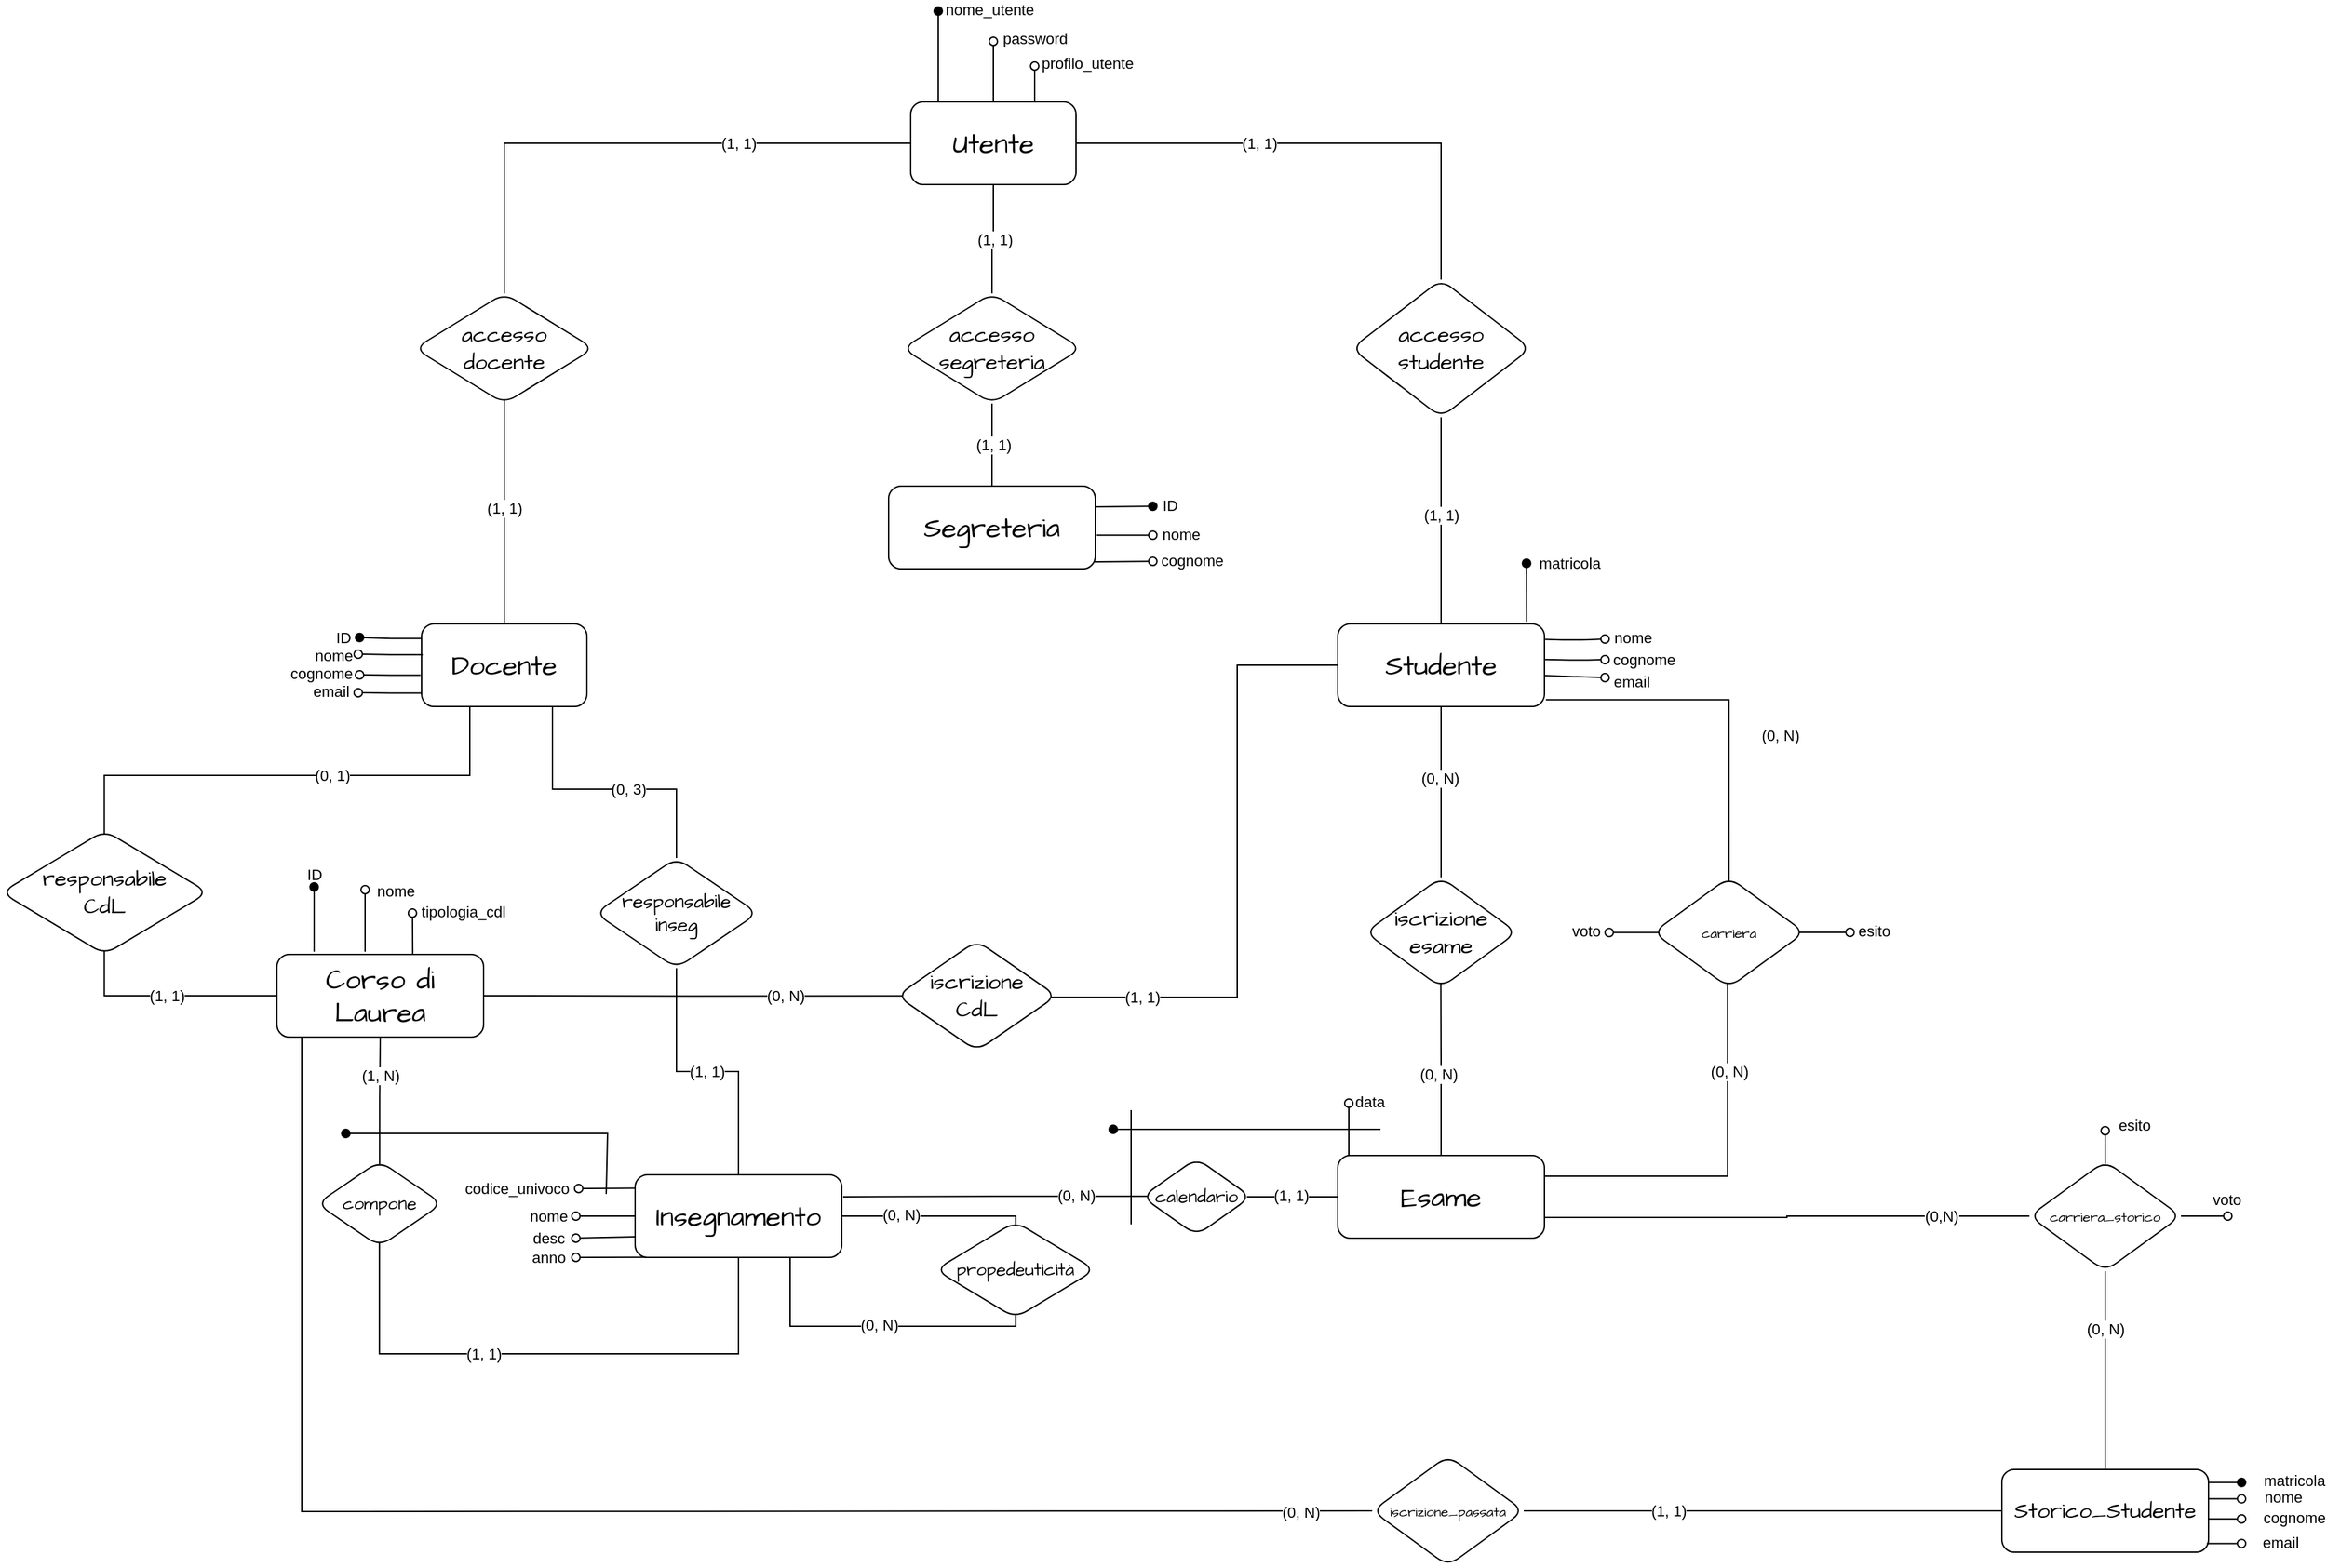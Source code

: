 <mxfile version="23.1.5" type="device">
  <diagram id="R2lEEEUBdFMjLlhIrx00" name="Page-1">
    <mxGraphModel dx="2452" dy="2286" grid="0" gridSize="10" guides="1" tooltips="1" connect="1" arrows="1" fold="1" page="0" pageScale="1" pageWidth="1600" pageHeight="900" math="0" shadow="0" extFonts="Permanent Marker^https://fonts.googleapis.com/css?family=Permanent+Marker">
      <root>
        <mxCell id="0" />
        <mxCell id="1" parent="0" />
        <mxCell id="Vy30_EnvwmwGDLiwIp30-73" style="rounded=0;orthogonalLoop=1;jettySize=auto;html=1;entryX=0.499;entryY=0.938;entryDx=0;entryDy=0;edgeStyle=orthogonalEdgeStyle;exitX=0.5;exitY=1;exitDx=0;exitDy=0;endArrow=none;endFill=0;entryPerimeter=0;" parent="1" source="Vy30_EnvwmwGDLiwIp30-14" target="Vy30_EnvwmwGDLiwIp30-72" edge="1">
          <mxGeometry relative="1" as="geometry">
            <mxPoint x="590" y="201" as="sourcePoint" />
            <Array as="points">
              <mxPoint x="455" y="240" />
              <mxPoint x="195" y="240" />
            </Array>
          </mxGeometry>
        </mxCell>
        <mxCell id="Vy30_EnvwmwGDLiwIp30-77" value="(1, 1)" style="edgeLabel;html=1;align=center;verticalAlign=middle;resizable=0;points=[];fontSize=11;fontFamily=Helvetica;" parent="Vy30_EnvwmwGDLiwIp30-73" vertex="1" connectable="0">
          <mxGeometry relative="1" as="geometry">
            <mxPoint x="-49" as="offset" />
          </mxGeometry>
        </mxCell>
        <mxCell id="X9jWhabZ-hM0u1myjytv-17" style="rounded=0;orthogonalLoop=1;jettySize=auto;html=1;endArrow=oval;endFill=0;" parent="1" source="Vy30_EnvwmwGDLiwIp30-14" edge="1">
          <mxGeometry relative="1" as="geometry">
            <mxPoint x="337" y="140" as="targetPoint" />
          </mxGeometry>
        </mxCell>
        <mxCell id="X9jWhabZ-hM0u1myjytv-18" value="nome" style="edgeLabel;html=1;align=center;verticalAlign=middle;resizable=0;points=[];" parent="X9jWhabZ-hM0u1myjytv-17" vertex="1" connectable="0">
          <mxGeometry x="1" y="-5" relative="1" as="geometry">
            <mxPoint x="-20" y="5" as="offset" />
          </mxGeometry>
        </mxCell>
        <mxCell id="Vy30_EnvwmwGDLiwIp30-14" value="Insegnamento" style="rounded=1;whiteSpace=wrap;html=1;hachureGap=4;fontFamily=Architects Daughter;fontSource=https%3A%2F%2Ffonts.googleapis.com%2Fcss%3Ffamily%3DArchitects%2BDaughter;fontSize=20;labelBackgroundColor=none;" parent="1" vertex="1">
          <mxGeometry x="380" y="110" width="150" height="60" as="geometry" />
        </mxCell>
        <mxCell id="Vy30_EnvwmwGDLiwIp30-18" style="rounded=0;hachureGap=4;orthogonalLoop=1;jettySize=auto;html=1;fontFamily=Architects Daughter;fontSource=https%3A%2F%2Ffonts.googleapis.com%2Fcss%3Ffamily%3DArchitects%2BDaughter;fontSize=16;entryX=1;entryY=0.5;entryDx=0;entryDy=0;labelBackgroundColor=none;fontColor=default;edgeStyle=orthogonalEdgeStyle;endArrow=none;endFill=0;exitX=0.502;exitY=0.032;exitDx=0;exitDy=0;exitPerimeter=0;curved=0;" parent="1" source="Vy30_EnvwmwGDLiwIp30-17" target="Vy30_EnvwmwGDLiwIp30-14" edge="1">
          <mxGeometry relative="1" as="geometry">
            <mxPoint x="340" y="270" as="targetPoint" />
            <mxPoint x="742" y="140" as="sourcePoint" />
            <Array as="points">
              <mxPoint x="656" y="140" />
            </Array>
          </mxGeometry>
        </mxCell>
        <mxCell id="X9jWhabZ-hM0u1myjytv-12" value="(0, N)" style="edgeLabel;html=1;align=center;verticalAlign=middle;resizable=0;points=[];" parent="Vy30_EnvwmwGDLiwIp30-18" vertex="1" connectable="0">
          <mxGeometry relative="1" as="geometry">
            <mxPoint x="-24" y="-1" as="offset" />
          </mxGeometry>
        </mxCell>
        <mxCell id="Vy30_EnvwmwGDLiwIp30-17" value="propedeuticità" style="rhombus;whiteSpace=wrap;html=1;hachureGap=4;fontFamily=Architects Daughter;fontSource=https%3A%2F%2Ffonts.googleapis.com%2Fcss%3Ffamily%3DArchitects%2BDaughter;fontSize=13;rounded=1;labelBackgroundColor=none;" parent="1" vertex="1">
          <mxGeometry x="598" y="144" width="116" height="70" as="geometry" />
        </mxCell>
        <mxCell id="Vy30_EnvwmwGDLiwIp30-20" style="rounded=0;orthogonalLoop=1;jettySize=auto;html=1;labelBackgroundColor=none;fontColor=default;edgeStyle=orthogonalEdgeStyle;endArrow=none;endFill=0;curved=0;entryX=0.502;entryY=0.968;entryDx=0;entryDy=0;entryPerimeter=0;exitX=0.75;exitY=1;exitDx=0;exitDy=0;" parent="1" source="Vy30_EnvwmwGDLiwIp30-14" target="Vy30_EnvwmwGDLiwIp30-17" edge="1">
          <mxGeometry relative="1" as="geometry">
            <mxPoint x="685" y="215" as="targetPoint" />
            <Array as="points">
              <mxPoint x="492" y="220" />
              <mxPoint x="656" y="220" />
            </Array>
            <mxPoint x="517" y="170" as="sourcePoint" />
          </mxGeometry>
        </mxCell>
        <mxCell id="X9jWhabZ-hM0u1myjytv-13" value="(0, N)" style="edgeLabel;html=1;align=center;verticalAlign=middle;resizable=0;points=[];" parent="Vy30_EnvwmwGDLiwIp30-20" vertex="1" connectable="0">
          <mxGeometry relative="1" as="geometry">
            <mxPoint x="3" y="-1" as="offset" />
          </mxGeometry>
        </mxCell>
        <mxCell id="Vy30_EnvwmwGDLiwIp30-58" style="rounded=0;orthogonalLoop=1;jettySize=auto;html=1;entryX=1;entryY=0.5;entryDx=0;entryDy=0;strokeColor=none;" parent="1" source="Vy30_EnvwmwGDLiwIp30-19" target="Vy30_EnvwmwGDLiwIp30-57" edge="1">
          <mxGeometry relative="1" as="geometry">
            <mxPoint x="691" y="98" as="targetPoint" />
          </mxGeometry>
        </mxCell>
        <mxCell id="Vy30_EnvwmwGDLiwIp30-59" style="rounded=0;orthogonalLoop=1;jettySize=auto;html=1;entryX=0.95;entryY=0.514;entryDx=0;entryDy=0;edgeStyle=orthogonalEdgeStyle;endArrow=none;endFill=0;entryPerimeter=0;" parent="1" source="Vy30_EnvwmwGDLiwIp30-19" target="Vy30_EnvwmwGDLiwIp30-57" edge="1">
          <mxGeometry relative="1" as="geometry">
            <mxPoint x="516.889" y="100.111" as="targetPoint" />
            <Array as="points">
              <mxPoint x="817" y="-260" />
              <mxPoint x="817" y="-19" />
            </Array>
          </mxGeometry>
        </mxCell>
        <mxCell id="Vy30_EnvwmwGDLiwIp30-62" value="(1, 1)" style="edgeLabel;html=1;align=center;verticalAlign=middle;resizable=0;points=[];rotation=0;" parent="Vy30_EnvwmwGDLiwIp30-59" vertex="1" connectable="0">
          <mxGeometry relative="1" as="geometry">
            <mxPoint x="-69" y="88" as="offset" />
          </mxGeometry>
        </mxCell>
        <mxCell id="X9jWhabZ-hM0u1myjytv-53" style="edgeStyle=orthogonalEdgeStyle;rounded=0;orthogonalLoop=1;jettySize=auto;html=1;exitX=1.007;exitY=0.919;exitDx=0;exitDy=0;entryX=0.5;entryY=0.075;entryDx=0;entryDy=0;endArrow=none;endFill=0;entryPerimeter=0;exitPerimeter=0;" parent="1" source="Vy30_EnvwmwGDLiwIp30-19" target="X9jWhabZ-hM0u1myjytv-51" edge="1">
          <mxGeometry relative="1" as="geometry">
            <Array as="points">
              <mxPoint x="1174" y="-235" />
            </Array>
          </mxGeometry>
        </mxCell>
        <mxCell id="X9jWhabZ-hM0u1myjytv-55" value="(0, N)" style="edgeLabel;html=1;align=center;verticalAlign=middle;resizable=0;points=[];" parent="X9jWhabZ-hM0u1myjytv-53" vertex="1" connectable="0">
          <mxGeometry x="-0.08" relative="1" as="geometry">
            <mxPoint x="47" y="26" as="offset" />
          </mxGeometry>
        </mxCell>
        <mxCell id="Vy30_EnvwmwGDLiwIp30-19" value="Studente" style="rounded=1;whiteSpace=wrap;html=1;hachureGap=4;fontFamily=Architects Daughter;fontSource=https%3A%2F%2Ffonts.googleapis.com%2Fcss%3Ffamily%3DArchitects%2BDaughter;fontSize=20;labelBackgroundColor=none;" parent="1" vertex="1">
          <mxGeometry x="890" y="-290" width="150" height="60" as="geometry" />
        </mxCell>
        <mxCell id="Vy30_EnvwmwGDLiwIp30-80" style="rounded=0;hachureGap=4;orthogonalLoop=1;jettySize=auto;html=1;exitX=1;exitY=0.25;exitDx=0;exitDy=0;fontFamily=Helvetica;fontSize=11;endArrow=oval;endFill=1;" parent="1" source="Vy30_EnvwmwGDLiwIp30-21" edge="1">
          <mxGeometry relative="1" as="geometry">
            <mxPoint x="755.75" y="-375.35" as="targetPoint" />
            <mxPoint x="540" y="-445.0" as="sourcePoint" />
          </mxGeometry>
        </mxCell>
        <mxCell id="Vy30_EnvwmwGDLiwIp30-81" value="ID" style="edgeLabel;html=1;align=center;verticalAlign=middle;resizable=0;points=[];fontSize=11;fontFamily=Helvetica;fontColor=none;noLabel=1;" parent="Vy30_EnvwmwGDLiwIp30-80" vertex="1" connectable="0">
          <mxGeometry relative="1" as="geometry">
            <mxPoint x="15" y="-1" as="offset" />
          </mxGeometry>
        </mxCell>
        <mxCell id="XaH3DRYimxq2jVA85XJj-1" value="ID" style="edgeLabel;html=1;align=center;verticalAlign=middle;resizable=0;points=[];" parent="Vy30_EnvwmwGDLiwIp30-80" vertex="1" connectable="0">
          <mxGeometry relative="1" as="geometry">
            <mxPoint x="33" y="-1" as="offset" />
          </mxGeometry>
        </mxCell>
        <mxCell id="Vy30_EnvwmwGDLiwIp30-82" style="rounded=0;hachureGap=4;orthogonalLoop=1;jettySize=auto;html=1;fontFamily=Architects Daughter;fontSource=https%3A%2F%2Ffonts.googleapis.com%2Fcss%3Ffamily%3DArchitects%2BDaughter;fontSize=16;endArrow=oval;endFill=0;exitX=1.007;exitY=0.594;exitDx=0;exitDy=0;exitPerimeter=0;" parent="1" source="Vy30_EnvwmwGDLiwIp30-21" edge="1">
          <mxGeometry relative="1" as="geometry">
            <mxPoint x="755.75" y="-354.35" as="targetPoint" />
            <mxPoint x="635.18" y="-390" as="sourcePoint" />
          </mxGeometry>
        </mxCell>
        <mxCell id="XaH3DRYimxq2jVA85XJj-2" value="nome" style="edgeLabel;html=1;align=center;verticalAlign=middle;resizable=0;points=[];" parent="Vy30_EnvwmwGDLiwIp30-82" vertex="1" connectable="0">
          <mxGeometry relative="1" as="geometry">
            <mxPoint x="40" y="-1" as="offset" />
          </mxGeometry>
        </mxCell>
        <mxCell id="XaH3DRYimxq2jVA85XJj-3" style="rounded=0;orthogonalLoop=1;jettySize=auto;html=1;endArrow=oval;endFill=0;exitX=0.986;exitY=0.917;exitDx=0;exitDy=0;exitPerimeter=0;" parent="1" source="Vy30_EnvwmwGDLiwIp30-21" edge="1">
          <mxGeometry relative="1" as="geometry">
            <mxPoint x="755.75" y="-335.35" as="targetPoint" />
            <mxPoint x="682.75" y="-391.35" as="sourcePoint" />
          </mxGeometry>
        </mxCell>
        <mxCell id="XaH3DRYimxq2jVA85XJj-4" value="cognome" style="edgeLabel;html=1;align=center;verticalAlign=middle;resizable=0;points=[];" parent="XaH3DRYimxq2jVA85XJj-3" vertex="1" connectable="0">
          <mxGeometry relative="1" as="geometry">
            <mxPoint x="50" y="-1" as="offset" />
          </mxGeometry>
        </mxCell>
        <mxCell id="Vy30_EnvwmwGDLiwIp30-21" value="Segreteria" style="rounded=1;whiteSpace=wrap;html=1;hachureGap=4;fontFamily=Architects Daughter;fontSource=https%3A%2F%2Ffonts.googleapis.com%2Fcss%3Ffamily%3DArchitects%2BDaughter;fontSize=20;labelBackgroundColor=none;" parent="1" vertex="1">
          <mxGeometry x="564" y="-390" width="150" height="60" as="geometry" />
        </mxCell>
        <mxCell id="Vy30_EnvwmwGDLiwIp30-30" value="" style="rounded=0;orthogonalLoop=1;jettySize=auto;html=1;labelBackgroundColor=none;fontColor=default;edgeStyle=orthogonalEdgeStyle;curved=0;endArrow=none;endFill=0;entryX=0.5;entryY=0;entryDx=0;entryDy=0;" parent="1" source="Vy30_EnvwmwGDLiwIp30-27" target="Vy30_EnvwmwGDLiwIp30-29" edge="1">
          <mxGeometry relative="1" as="geometry">
            <Array as="points">
              <mxPoint x="320" y="-170" />
              <mxPoint x="410" y="-170" />
              <mxPoint x="410" y="-120" />
            </Array>
          </mxGeometry>
        </mxCell>
        <mxCell id="Vy30_EnvwmwGDLiwIp30-55" value="(0, 3)" style="edgeLabel;html=1;align=center;verticalAlign=middle;resizable=0;points=[];" parent="Vy30_EnvwmwGDLiwIp30-30" vertex="1" connectable="0">
          <mxGeometry relative="1" as="geometry">
            <mxPoint x="15" as="offset" />
          </mxGeometry>
        </mxCell>
        <mxCell id="XaH3DRYimxq2jVA85XJj-6" style="rounded=0;orthogonalLoop=1;jettySize=auto;html=1;entryX=0.498;entryY=0.05;entryDx=0;entryDy=0;edgeStyle=orthogonalEdgeStyle;endArrow=none;endFill=0;entryPerimeter=0;exitX=0.288;exitY=0.967;exitDx=0;exitDy=0;exitPerimeter=0;" parent="1" source="Vy30_EnvwmwGDLiwIp30-27" target="XaH3DRYimxq2jVA85XJj-5" edge="1">
          <mxGeometry relative="1" as="geometry">
            <mxPoint x="264" y="-225" as="sourcePoint" />
            <Array as="points">
              <mxPoint x="264" y="-232" />
              <mxPoint x="264" y="-230" />
              <mxPoint x="260" y="-230" />
              <mxPoint x="260" y="-180" />
              <mxPoint x="-5" y="-180" />
            </Array>
          </mxGeometry>
        </mxCell>
        <mxCell id="XaH3DRYimxq2jVA85XJj-7" value="(0, 1)" style="edgeLabel;html=1;align=center;verticalAlign=middle;resizable=0;points=[];rotation=0;" parent="XaH3DRYimxq2jVA85XJj-6" vertex="1" connectable="0">
          <mxGeometry relative="1" as="geometry">
            <mxPoint x="24" as="offset" />
          </mxGeometry>
        </mxCell>
        <mxCell id="Vy30_EnvwmwGDLiwIp30-27" value="Docente" style="rounded=1;whiteSpace=wrap;html=1;hachureGap=4;fontFamily=Architects Daughter;fontSource=https%3A%2F%2Ffonts.googleapis.com%2Fcss%3Ffamily%3DArchitects%2BDaughter;fontSize=20;labelBackgroundColor=none;" parent="1" vertex="1">
          <mxGeometry x="225" y="-290" width="120" height="60" as="geometry" />
        </mxCell>
        <mxCell id="Vy30_EnvwmwGDLiwIp30-31" style="rounded=0;orthogonalLoop=1;jettySize=auto;html=1;labelBackgroundColor=none;fontColor=default;edgeStyle=orthogonalEdgeStyle;curved=0;endArrow=none;endFill=0;" parent="1" source="Vy30_EnvwmwGDLiwIp30-29" target="Vy30_EnvwmwGDLiwIp30-14" edge="1">
          <mxGeometry relative="1" as="geometry" />
        </mxCell>
        <mxCell id="Vy30_EnvwmwGDLiwIp30-56" value="(1, 1)" style="edgeLabel;html=1;align=center;verticalAlign=middle;resizable=0;points=[];" parent="Vy30_EnvwmwGDLiwIp30-31" vertex="1" connectable="0">
          <mxGeometry relative="1" as="geometry">
            <mxPoint x="-1" as="offset" />
          </mxGeometry>
        </mxCell>
        <mxCell id="Vy30_EnvwmwGDLiwIp30-29" value="responsabile&lt;br style=&quot;font-size: 14px;&quot;&gt;inseg" style="rhombus;whiteSpace=wrap;html=1;fontSize=14;fontFamily=Architects Daughter;rounded=1;hachureGap=4;fontSource=https%3A%2F%2Ffonts.googleapis.com%2Fcss%3Ffamily%3DArchitects%2BDaughter;labelBackgroundColor=none;" parent="1" vertex="1">
          <mxGeometry x="351" y="-120" width="118" height="80" as="geometry" />
        </mxCell>
        <mxCell id="Vy30_EnvwmwGDLiwIp30-36" value="" style="rounded=0;orthogonalLoop=1;jettySize=auto;html=1;endArrow=oval;endFill=0;labelBackgroundColor=none;fontColor=default;exitX=-0.003;exitY=0.163;exitDx=0;exitDy=0;exitPerimeter=0;" parent="1" source="Vy30_EnvwmwGDLiwIp30-14" edge="1">
          <mxGeometry x="0.263" y="12" relative="1" as="geometry">
            <mxPoint x="339" y="120" as="targetPoint" />
            <mxPoint x="378" y="119" as="sourcePoint" />
            <mxPoint as="offset" />
          </mxGeometry>
        </mxCell>
        <mxCell id="Vy30_EnvwmwGDLiwIp30-38" value="codice_univoco" style="edgeLabel;html=1;align=center;verticalAlign=middle;resizable=0;points=[];rounded=1;labelBackgroundColor=none;" parent="Vy30_EnvwmwGDLiwIp30-36" vertex="1" connectable="0">
          <mxGeometry relative="1" as="geometry">
            <mxPoint x="-65" as="offset" />
          </mxGeometry>
        </mxCell>
        <mxCell id="Vy30_EnvwmwGDLiwIp30-43" style="edgeStyle=orthogonalEdgeStyle;rounded=1;orthogonalLoop=1;jettySize=auto;html=1;exitX=0.999;exitY=0.598;exitDx=0;exitDy=0;endArrow=oval;endFill=0;labelBackgroundColor=none;fontColor=default;exitPerimeter=0;" parent="1" edge="1">
          <mxGeometry relative="1" as="geometry">
            <mxPoint x="1084" y="-264" as="targetPoint" />
            <mxPoint x="1039.85" y="-264.12" as="sourcePoint" />
          </mxGeometry>
        </mxCell>
        <mxCell id="Vy30_EnvwmwGDLiwIp30-44" value="cognome" style="edgeLabel;html=1;align=center;verticalAlign=middle;resizable=0;points=[];rounded=1;labelBackgroundColor=none;" parent="Vy30_EnvwmwGDLiwIp30-43" vertex="1" connectable="0">
          <mxGeometry relative="1" as="geometry">
            <mxPoint x="50" y="-1" as="offset" />
          </mxGeometry>
        </mxCell>
        <mxCell id="Vy30_EnvwmwGDLiwIp30-45" style="rounded=1;orthogonalLoop=1;jettySize=auto;html=1;endArrow=oval;endFill=0;labelBackgroundColor=none;fontColor=default;exitX=0.999;exitY=0.626;exitDx=0;exitDy=0;exitPerimeter=0;" parent="1" source="Vy30_EnvwmwGDLiwIp30-19" edge="1">
          <mxGeometry relative="1" as="geometry">
            <mxPoint x="1084" y="-251" as="targetPoint" />
            <mxPoint x="1038.8" y="-246.3" as="sourcePoint" />
          </mxGeometry>
        </mxCell>
        <mxCell id="Vy30_EnvwmwGDLiwIp30-46" value="email" style="edgeLabel;html=1;align=center;verticalAlign=middle;resizable=0;points=[];rounded=1;labelBackgroundColor=none;" parent="Vy30_EnvwmwGDLiwIp30-45" vertex="1" connectable="0">
          <mxGeometry relative="1" as="geometry">
            <mxPoint x="41" y="3" as="offset" />
          </mxGeometry>
        </mxCell>
        <mxCell id="Vy30_EnvwmwGDLiwIp30-47" style="rounded=1;orthogonalLoop=1;jettySize=auto;html=1;endArrow=oval;endFill=1;labelBackgroundColor=none;fontColor=default;exitX=0.914;exitY=-0.027;exitDx=0;exitDy=0;exitPerimeter=0;" parent="1" source="Vy30_EnvwmwGDLiwIp30-19" edge="1">
          <mxGeometry relative="1" as="geometry">
            <mxPoint x="1027" y="-334" as="targetPoint" />
            <mxPoint x="1046" y="-281" as="sourcePoint" />
          </mxGeometry>
        </mxCell>
        <mxCell id="Vy30_EnvwmwGDLiwIp30-48" value="matricola" style="edgeLabel;html=1;align=center;verticalAlign=middle;resizable=0;points=[];rounded=1;labelBackgroundColor=none;" parent="Vy30_EnvwmwGDLiwIp30-47" vertex="1" connectable="0">
          <mxGeometry relative="1" as="geometry">
            <mxPoint x="31" y="-22" as="offset" />
          </mxGeometry>
        </mxCell>
        <mxCell id="Vy30_EnvwmwGDLiwIp30-49" style="edgeStyle=orthogonalEdgeStyle;rounded=1;orthogonalLoop=1;jettySize=auto;html=1;exitX=1.003;exitY=0.355;exitDx=0;exitDy=0;endArrow=oval;endFill=0;labelBackgroundColor=none;fontColor=default;exitPerimeter=0;" parent="1" edge="1">
          <mxGeometry relative="1" as="geometry">
            <mxPoint x="1084" y="-279" as="targetPoint" />
            <mxPoint x="1040.45" y="-278.7" as="sourcePoint" />
          </mxGeometry>
        </mxCell>
        <mxCell id="Vy30_EnvwmwGDLiwIp30-50" value="nome" style="edgeLabel;html=1;align=center;verticalAlign=middle;resizable=0;points=[];rounded=1;labelBackgroundColor=none;" parent="Vy30_EnvwmwGDLiwIp30-49" vertex="1" connectable="0">
          <mxGeometry relative="1" as="geometry">
            <mxPoint x="41" y="-2" as="offset" />
          </mxGeometry>
        </mxCell>
        <mxCell id="Vy30_EnvwmwGDLiwIp30-61" style="rounded=0;orthogonalLoop=1;jettySize=auto;html=1;exitX=0.044;exitY=0.502;exitDx=0;exitDy=0;edgeStyle=orthogonalEdgeStyle;endArrow=none;endFill=0;exitPerimeter=0;" parent="1" source="Vy30_EnvwmwGDLiwIp30-57" target="Vy30_EnvwmwGDLiwIp30-60" edge="1">
          <mxGeometry relative="1" as="geometry" />
        </mxCell>
        <mxCell id="Vy30_EnvwmwGDLiwIp30-63" value="(0, N)" style="edgeLabel;html=1;align=center;verticalAlign=middle;resizable=0;points=[];" parent="Vy30_EnvwmwGDLiwIp30-61" vertex="1" connectable="0">
          <mxGeometry relative="1" as="geometry">
            <mxPoint x="66" as="offset" />
          </mxGeometry>
        </mxCell>
        <mxCell id="Vy30_EnvwmwGDLiwIp30-57" value="iscrizione&lt;br&gt;CdL" style="rhombus;whiteSpace=wrap;html=1;hachureGap=4;fontFamily=Architects Daughter;fontSource=https%3A%2F%2Ffonts.googleapis.com%2Fcss%3Ffamily%3DArchitects%2BDaughter;fontSize=16;rounded=1;labelBackgroundColor=none;" parent="1" vertex="1">
          <mxGeometry x="570" y="-60" width="116" height="80" as="geometry" />
        </mxCell>
        <mxCell id="Vy30_EnvwmwGDLiwIp30-60" value="Corso di Laurea" style="rounded=1;whiteSpace=wrap;html=1;hachureGap=4;fontFamily=Architects Daughter;fontSource=https%3A%2F%2Ffonts.googleapis.com%2Fcss%3Ffamily%3DArchitects%2BDaughter;fontSize=20;labelBackgroundColor=none;" parent="1" vertex="1">
          <mxGeometry x="120" y="-50" width="150" height="60" as="geometry" />
        </mxCell>
        <mxCell id="Vy30_EnvwmwGDLiwIp30-64" style="rounded=0;orthogonalLoop=1;jettySize=auto;html=1;endArrow=oval;endFill=0;labelBackgroundColor=none;fontColor=default;exitX=-0.006;exitY=0.621;exitDx=0;exitDy=0;exitPerimeter=0;edgeStyle=orthogonalEdgeStyle;curved=0;" parent="1" source="Vy30_EnvwmwGDLiwIp30-27" edge="1">
          <mxGeometry relative="1" as="geometry">
            <mxPoint x="180" y="-253" as="targetPoint" />
            <mxPoint x="228" y="-254.0" as="sourcePoint" />
          </mxGeometry>
        </mxCell>
        <mxCell id="Vy30_EnvwmwGDLiwIp30-65" value="cognome" style="edgeLabel;html=1;align=center;verticalAlign=middle;resizable=0;points=[];rounded=1;labelBackgroundColor=none;" parent="Vy30_EnvwmwGDLiwIp30-64" vertex="1" connectable="0">
          <mxGeometry relative="1" as="geometry">
            <mxPoint x="-51" y="-2" as="offset" />
          </mxGeometry>
        </mxCell>
        <mxCell id="Vy30_EnvwmwGDLiwIp30-66" style="rounded=0;orthogonalLoop=1;jettySize=auto;html=1;exitX=0.005;exitY=0.838;exitDx=0;exitDy=0;endArrow=oval;endFill=0;labelBackgroundColor=none;fontColor=default;exitPerimeter=0;edgeStyle=orthogonalEdgeStyle;curved=0;" parent="1" source="Vy30_EnvwmwGDLiwIp30-27" edge="1">
          <mxGeometry relative="1" as="geometry">
            <mxPoint x="179" y="-240.0" as="targetPoint" />
            <mxPoint x="224" y="-240.0" as="sourcePoint" />
          </mxGeometry>
        </mxCell>
        <mxCell id="Vy30_EnvwmwGDLiwIp30-67" value="email" style="edgeLabel;html=1;align=center;verticalAlign=middle;resizable=0;points=[];rounded=1;labelBackgroundColor=none;" parent="Vy30_EnvwmwGDLiwIp30-66" vertex="1" connectable="0">
          <mxGeometry relative="1" as="geometry">
            <mxPoint x="-44" y="-2" as="offset" />
          </mxGeometry>
        </mxCell>
        <mxCell id="Vy30_EnvwmwGDLiwIp30-68" style="rounded=0;orthogonalLoop=1;jettySize=auto;html=1;exitX=-0.004;exitY=0.177;exitDx=0;exitDy=0;endArrow=oval;endFill=1;labelBackgroundColor=none;fontColor=default;exitPerimeter=0;edgeStyle=orthogonalEdgeStyle;curved=0;" parent="1" source="Vy30_EnvwmwGDLiwIp30-27" edge="1">
          <mxGeometry relative="1" as="geometry">
            <mxPoint x="180" y="-280.16" as="targetPoint" />
            <mxPoint x="225" y="-280.16" as="sourcePoint" />
          </mxGeometry>
        </mxCell>
        <mxCell id="Vy30_EnvwmwGDLiwIp30-69" value="ID" style="edgeLabel;html=1;align=center;verticalAlign=middle;resizable=0;points=[];rounded=1;labelBackgroundColor=none;" parent="Vy30_EnvwmwGDLiwIp30-68" vertex="1" connectable="0">
          <mxGeometry relative="1" as="geometry">
            <mxPoint x="-35" y="-1" as="offset" />
          </mxGeometry>
        </mxCell>
        <mxCell id="Vy30_EnvwmwGDLiwIp30-70" style="rounded=0;orthogonalLoop=1;jettySize=auto;html=1;exitX=0.007;exitY=0.373;exitDx=0;exitDy=0;endArrow=oval;endFill=0;labelBackgroundColor=none;fontColor=default;exitPerimeter=0;edgeStyle=orthogonalEdgeStyle;curved=0;" parent="1" source="Vy30_EnvwmwGDLiwIp30-27" edge="1">
          <mxGeometry relative="1" as="geometry">
            <mxPoint x="179" y="-268.0" as="targetPoint" />
            <mxPoint x="224" y="-268.0" as="sourcePoint" />
          </mxGeometry>
        </mxCell>
        <mxCell id="Vy30_EnvwmwGDLiwIp30-71" value="nome" style="edgeLabel;html=1;align=center;verticalAlign=middle;resizable=0;points=[];rounded=1;labelBackgroundColor=none;" parent="Vy30_EnvwmwGDLiwIp30-70" vertex="1" connectable="0">
          <mxGeometry relative="1" as="geometry">
            <mxPoint x="-42" as="offset" />
          </mxGeometry>
        </mxCell>
        <mxCell id="Vy30_EnvwmwGDLiwIp30-74" style="rounded=0;hachureGap=4;orthogonalLoop=1;jettySize=auto;html=1;fontFamily=Architects Daughter;fontSource=https%3A%2F%2Ffonts.googleapis.com%2Fcss%3Ffamily%3DArchitects%2BDaughter;fontSize=16;edgeStyle=orthogonalEdgeStyle;exitX=0.501;exitY=0.038;exitDx=0;exitDy=0;exitPerimeter=0;endArrow=none;endFill=0;" parent="1" source="Vy30_EnvwmwGDLiwIp30-72" target="Vy30_EnvwmwGDLiwIp30-60" edge="1">
          <mxGeometry relative="1" as="geometry" />
        </mxCell>
        <mxCell id="Vy30_EnvwmwGDLiwIp30-79" value="(1, N)" style="edgeLabel;html=1;align=center;verticalAlign=middle;resizable=0;points=[];fontSize=11;fontFamily=Helvetica;" parent="Vy30_EnvwmwGDLiwIp30-74" vertex="1" connectable="0">
          <mxGeometry relative="1" as="geometry">
            <mxPoint y="-18" as="offset" />
          </mxGeometry>
        </mxCell>
        <mxCell id="Vy30_EnvwmwGDLiwIp30-72" value="compone" style="rhombus;whiteSpace=wrap;html=1;hachureGap=4;fontFamily=Architects Daughter;fontSource=https%3A%2F%2Ffonts.googleapis.com%2Fcss%3Ffamily%3DArchitects%2BDaughter;fontSize=13;rounded=1;labelBackgroundColor=none;" parent="1" vertex="1">
          <mxGeometry x="149" y="100" width="91" height="62" as="geometry" />
        </mxCell>
        <mxCell id="XaH3DRYimxq2jVA85XJj-8" style="rounded=0;orthogonalLoop=1;jettySize=auto;html=1;entryX=0;entryY=0.5;entryDx=0;entryDy=0;exitX=0.498;exitY=0.957;exitDx=0;exitDy=0;edgeStyle=orthogonalEdgeStyle;exitPerimeter=0;endArrow=none;endFill=0;" parent="1" source="XaH3DRYimxq2jVA85XJj-5" target="Vy30_EnvwmwGDLiwIp30-60" edge="1">
          <mxGeometry relative="1" as="geometry">
            <Array as="points">
              <mxPoint x="-5" y="-20" />
            </Array>
          </mxGeometry>
        </mxCell>
        <mxCell id="XaH3DRYimxq2jVA85XJj-9" value="(1, 1)" style="edgeLabel;html=1;align=center;verticalAlign=middle;resizable=0;points=[];rotation=0;" parent="XaH3DRYimxq2jVA85XJj-8" vertex="1" connectable="0">
          <mxGeometry relative="1" as="geometry">
            <mxPoint x="-1" as="offset" />
          </mxGeometry>
        </mxCell>
        <mxCell id="XaH3DRYimxq2jVA85XJj-5" value="responsabile&lt;br&gt;CdL" style="rhombus;whiteSpace=wrap;html=1;fontSize=16;fontFamily=Architects Daughter;rounded=1;hachureGap=4;fontSource=https%3A%2F%2Ffonts.googleapis.com%2Fcss%3Ffamily%3DArchitects%2BDaughter;labelBackgroundColor=none;" parent="1" vertex="1">
          <mxGeometry x="-80" y="-140" width="150" height="90" as="geometry" />
        </mxCell>
        <mxCell id="XaH3DRYimxq2jVA85XJj-14" value="" style="edgeStyle=orthogonalEdgeStyle;rounded=0;orthogonalLoop=1;jettySize=auto;html=1;endArrow=none;endFill=0;" parent="1" source="XaH3DRYimxq2jVA85XJj-11" target="XaH3DRYimxq2jVA85XJj-13" edge="1">
          <mxGeometry relative="1" as="geometry" />
        </mxCell>
        <mxCell id="XaH3DRYimxq2jVA85XJj-35" value="(1, 1)" style="edgeLabel;html=1;align=center;verticalAlign=middle;resizable=0;points=[];" parent="XaH3DRYimxq2jVA85XJj-14" vertex="1" connectable="0">
          <mxGeometry relative="1" as="geometry">
            <mxPoint x="77" as="offset" />
          </mxGeometry>
        </mxCell>
        <mxCell id="XaH3DRYimxq2jVA85XJj-19" style="edgeStyle=orthogonalEdgeStyle;rounded=0;orthogonalLoop=1;jettySize=auto;html=1;endArrow=none;endFill=0;" parent="1" source="XaH3DRYimxq2jVA85XJj-11" target="XaH3DRYimxq2jVA85XJj-17" edge="1">
          <mxGeometry relative="1" as="geometry" />
        </mxCell>
        <mxCell id="XaH3DRYimxq2jVA85XJj-34" value="(1, 1)" style="edgeLabel;html=1;align=center;verticalAlign=middle;resizable=0;points=[];" parent="XaH3DRYimxq2jVA85XJj-19" vertex="1" connectable="0">
          <mxGeometry relative="1" as="geometry">
            <mxPoint x="1" as="offset" />
          </mxGeometry>
        </mxCell>
        <mxCell id="XaH3DRYimxq2jVA85XJj-21" style="edgeStyle=orthogonalEdgeStyle;rounded=0;orthogonalLoop=1;jettySize=auto;html=1;entryX=0.5;entryY=0;entryDx=0;entryDy=0;endArrow=none;endFill=0;" parent="1" source="XaH3DRYimxq2jVA85XJj-11" target="XaH3DRYimxq2jVA85XJj-20" edge="1">
          <mxGeometry relative="1" as="geometry" />
        </mxCell>
        <mxCell id="XaH3DRYimxq2jVA85XJj-33" value="(1, 1)" style="edgeLabel;html=1;align=center;verticalAlign=middle;resizable=0;points=[];" parent="XaH3DRYimxq2jVA85XJj-21" vertex="1" connectable="0">
          <mxGeometry relative="1" as="geometry">
            <mxPoint x="-49" as="offset" />
          </mxGeometry>
        </mxCell>
        <mxCell id="XaH3DRYimxq2jVA85XJj-23" style="edgeStyle=orthogonalEdgeStyle;rounded=0;orthogonalLoop=1;jettySize=auto;html=1;exitX=0.5;exitY=0;exitDx=0;exitDy=0;endArrow=oval;endFill=0;" parent="1" source="XaH3DRYimxq2jVA85XJj-11" edge="1">
          <mxGeometry relative="1" as="geometry">
            <mxPoint x="640" y="-713" as="targetPoint" />
            <mxPoint x="640" y="-662" as="sourcePoint" />
            <Array as="points" />
          </mxGeometry>
        </mxCell>
        <mxCell id="XaH3DRYimxq2jVA85XJj-24" value="password" style="edgeLabel;html=1;align=center;verticalAlign=middle;resizable=0;points=[];" parent="XaH3DRYimxq2jVA85XJj-23" vertex="1" connectable="0">
          <mxGeometry relative="1" as="geometry">
            <mxPoint x="29" y="-24" as="offset" />
          </mxGeometry>
        </mxCell>
        <mxCell id="XaH3DRYimxq2jVA85XJj-29" style="edgeStyle=orthogonalEdgeStyle;rounded=0;orthogonalLoop=1;jettySize=auto;html=1;exitX=0.18;exitY=0.029;exitDx=0;exitDy=0;exitPerimeter=0;endArrow=oval;endFill=1;" parent="1" source="XaH3DRYimxq2jVA85XJj-11" edge="1">
          <mxGeometry relative="1" as="geometry">
            <mxPoint x="600" y="-735" as="targetPoint" />
            <mxPoint x="575.29" y="-669.0" as="sourcePoint" />
            <Array as="points">
              <mxPoint x="600" y="-667" />
            </Array>
          </mxGeometry>
        </mxCell>
        <mxCell id="XaH3DRYimxq2jVA85XJj-30" value="nome_utente" style="edgeLabel;html=1;align=center;verticalAlign=middle;resizable=0;points=[];" parent="XaH3DRYimxq2jVA85XJj-29" vertex="1" connectable="0">
          <mxGeometry relative="1" as="geometry">
            <mxPoint x="37" y="-36" as="offset" />
          </mxGeometry>
        </mxCell>
        <mxCell id="XaH3DRYimxq2jVA85XJj-11" value="Utente" style="rounded=1;whiteSpace=wrap;html=1;hachureGap=4;fontFamily=Architects Daughter;fontSource=https%3A%2F%2Ffonts.googleapis.com%2Fcss%3Ffamily%3DArchitects%2BDaughter;fontSize=20;labelBackgroundColor=none;" parent="1" vertex="1">
          <mxGeometry x="580" y="-669" width="120" height="60" as="geometry" />
        </mxCell>
        <mxCell id="XaH3DRYimxq2jVA85XJj-15" style="edgeStyle=orthogonalEdgeStyle;rounded=0;orthogonalLoop=1;jettySize=auto;html=1;entryX=0.5;entryY=0;entryDx=0;entryDy=0;endArrow=none;endFill=0;exitX=0.5;exitY=0.959;exitDx=0;exitDy=0;exitPerimeter=0;" parent="1" source="XaH3DRYimxq2jVA85XJj-13" target="Vy30_EnvwmwGDLiwIp30-27" edge="1">
          <mxGeometry relative="1" as="geometry">
            <mxPoint x="285" y="-528" as="sourcePoint" />
          </mxGeometry>
        </mxCell>
        <mxCell id="XaH3DRYimxq2jVA85XJj-37" value="(1, 1)" style="edgeLabel;html=1;align=center;verticalAlign=middle;resizable=0;points=[];" parent="XaH3DRYimxq2jVA85XJj-15" vertex="1" connectable="0">
          <mxGeometry relative="1" as="geometry">
            <mxPoint y="-2" as="offset" />
          </mxGeometry>
        </mxCell>
        <mxCell id="XaH3DRYimxq2jVA85XJj-13" value="accesso&lt;br style=&quot;font-size: 16px;&quot;&gt;docente" style="rhombus;whiteSpace=wrap;html=1;fontSize=16;fontFamily=Architects Daughter;rounded=1;hachureGap=4;fontSource=https%3A%2F%2Ffonts.googleapis.com%2Fcss%3Ffamily%3DArchitects%2BDaughter;labelBackgroundColor=none;" parent="1" vertex="1">
          <mxGeometry x="220" y="-530" width="130" height="80" as="geometry" />
        </mxCell>
        <mxCell id="XaH3DRYimxq2jVA85XJj-18" style="edgeStyle=orthogonalEdgeStyle;rounded=0;orthogonalLoop=1;jettySize=auto;html=1;entryX=0.5;entryY=0;entryDx=0;entryDy=0;endArrow=none;endFill=0;" parent="1" source="XaH3DRYimxq2jVA85XJj-17" target="Vy30_EnvwmwGDLiwIp30-21" edge="1">
          <mxGeometry relative="1" as="geometry" />
        </mxCell>
        <mxCell id="XaH3DRYimxq2jVA85XJj-36" value="(1, 1)" style="edgeLabel;html=1;align=center;verticalAlign=middle;resizable=0;points=[];" parent="XaH3DRYimxq2jVA85XJj-18" vertex="1" connectable="0">
          <mxGeometry relative="1" as="geometry">
            <mxPoint x="1" as="offset" />
          </mxGeometry>
        </mxCell>
        <mxCell id="XaH3DRYimxq2jVA85XJj-17" value="accesso&lt;br style=&quot;font-size: 16px;&quot;&gt;segreteria" style="rhombus;whiteSpace=wrap;html=1;fontSize=16;fontFamily=Architects Daughter;rounded=1;hachureGap=4;fontSource=https%3A%2F%2Ffonts.googleapis.com%2Fcss%3Ffamily%3DArchitects%2BDaughter;labelBackgroundColor=none;" parent="1" vertex="1">
          <mxGeometry x="574" y="-530" width="130" height="80" as="geometry" />
        </mxCell>
        <mxCell id="XaH3DRYimxq2jVA85XJj-22" style="edgeStyle=orthogonalEdgeStyle;rounded=0;orthogonalLoop=1;jettySize=auto;html=1;entryX=0.5;entryY=0;entryDx=0;entryDy=0;endArrow=none;endFill=0;" parent="1" source="XaH3DRYimxq2jVA85XJj-20" target="Vy30_EnvwmwGDLiwIp30-19" edge="1">
          <mxGeometry relative="1" as="geometry" />
        </mxCell>
        <mxCell id="XaH3DRYimxq2jVA85XJj-39" value="(1, 1)" style="edgeLabel;html=1;align=center;verticalAlign=middle;resizable=0;points=[];" parent="XaH3DRYimxq2jVA85XJj-22" vertex="1" connectable="0">
          <mxGeometry relative="1" as="geometry">
            <mxPoint y="-4" as="offset" />
          </mxGeometry>
        </mxCell>
        <mxCell id="XaH3DRYimxq2jVA85XJj-20" value="accesso&lt;br style=&quot;font-size: 16px;&quot;&gt;studente" style="rhombus;whiteSpace=wrap;html=1;fontSize=16;fontFamily=Architects Daughter;rounded=1;hachureGap=4;fontSource=https%3A%2F%2Ffonts.googleapis.com%2Fcss%3Ffamily%3DArchitects%2BDaughter;labelBackgroundColor=none;" parent="1" vertex="1">
          <mxGeometry x="900" y="-540" width="130" height="100" as="geometry" />
        </mxCell>
        <mxCell id="XaH3DRYimxq2jVA85XJj-31" style="edgeStyle=orthogonalEdgeStyle;rounded=0;orthogonalLoop=1;jettySize=auto;html=1;endArrow=oval;endFill=0;" parent="1" edge="1">
          <mxGeometry relative="1" as="geometry">
            <mxPoint x="670" y="-695" as="targetPoint" />
            <mxPoint x="670" y="-669" as="sourcePoint" />
            <Array as="points">
              <mxPoint x="670" y="-689" />
              <mxPoint x="670" y="-689" />
            </Array>
          </mxGeometry>
        </mxCell>
        <mxCell id="XaH3DRYimxq2jVA85XJj-32" value="profilo_utente" style="edgeLabel;html=1;align=center;verticalAlign=middle;resizable=0;points=[];" parent="XaH3DRYimxq2jVA85XJj-31" vertex="1" connectable="0">
          <mxGeometry relative="1" as="geometry">
            <mxPoint x="38" y="-15" as="offset" />
          </mxGeometry>
        </mxCell>
        <mxCell id="X9jWhabZ-hM0u1myjytv-1" style="rounded=1;orthogonalLoop=1;jettySize=auto;html=1;endArrow=oval;endFill=0;labelBackgroundColor=none;fontColor=default;exitX=0.568;exitY=0.011;exitDx=0;exitDy=0;exitPerimeter=0;" parent="1" edge="1">
          <mxGeometry relative="1" as="geometry">
            <mxPoint x="218.38" y="-80" as="targetPoint" />
            <mxPoint x="218.58" y="-50.0" as="sourcePoint" />
          </mxGeometry>
        </mxCell>
        <mxCell id="X9jWhabZ-hM0u1myjytv-2" value="tipologia_cdl" style="edgeLabel;html=1;align=center;verticalAlign=middle;resizable=0;points=[];rounded=1;labelBackgroundColor=none;" parent="X9jWhabZ-hM0u1myjytv-1" vertex="1" connectable="0">
          <mxGeometry relative="1" as="geometry">
            <mxPoint x="36" y="-16" as="offset" />
          </mxGeometry>
        </mxCell>
        <mxCell id="X9jWhabZ-hM0u1myjytv-5" style="rounded=1;orthogonalLoop=1;jettySize=auto;html=1;endArrow=oval;endFill=1;labelBackgroundColor=none;fontColor=default;" parent="1" edge="1">
          <mxGeometry relative="1" as="geometry">
            <mxPoint x="147" y="-99" as="targetPoint" />
            <mxPoint x="147" y="-52" as="sourcePoint" />
          </mxGeometry>
        </mxCell>
        <mxCell id="X9jWhabZ-hM0u1myjytv-6" value="ID" style="edgeLabel;html=1;align=center;verticalAlign=middle;resizable=0;points=[];rounded=1;labelBackgroundColor=none;" parent="X9jWhabZ-hM0u1myjytv-5" vertex="1" connectable="0">
          <mxGeometry relative="1" as="geometry">
            <mxPoint y="-33" as="offset" />
          </mxGeometry>
        </mxCell>
        <mxCell id="X9jWhabZ-hM0u1myjytv-7" style="rounded=1;orthogonalLoop=1;jettySize=auto;html=1;endArrow=oval;endFill=0;labelBackgroundColor=none;fontColor=default;" parent="1" edge="1">
          <mxGeometry relative="1" as="geometry">
            <mxPoint x="184" y="-97" as="targetPoint" />
            <mxPoint x="184" y="-52" as="sourcePoint" />
          </mxGeometry>
        </mxCell>
        <mxCell id="X9jWhabZ-hM0u1myjytv-8" value="nome" style="edgeLabel;html=1;align=center;verticalAlign=middle;resizable=0;points=[];rounded=1;labelBackgroundColor=none;" parent="X9jWhabZ-hM0u1myjytv-7" vertex="1" connectable="0">
          <mxGeometry relative="1" as="geometry">
            <mxPoint x="22" y="-22" as="offset" />
          </mxGeometry>
        </mxCell>
        <mxCell id="X9jWhabZ-hM0u1myjytv-10" value="" style="edgeStyle=none;orthogonalLoop=1;jettySize=auto;html=1;rounded=0;endArrow=oval;endFill=1;" parent="1" edge="1">
          <mxGeometry width="100" relative="1" as="geometry">
            <mxPoint x="359" y="124" as="sourcePoint" />
            <mxPoint x="170" y="80" as="targetPoint" />
            <Array as="points">
              <mxPoint x="360" y="80" />
            </Array>
          </mxGeometry>
        </mxCell>
        <mxCell id="X9jWhabZ-hM0u1myjytv-19" style="rounded=0;orthogonalLoop=1;jettySize=auto;html=1;endArrow=oval;endFill=0;exitX=0;exitY=0.75;exitDx=0;exitDy=0;" parent="1" source="Vy30_EnvwmwGDLiwIp30-14" edge="1">
          <mxGeometry relative="1" as="geometry">
            <mxPoint x="337" y="156" as="targetPoint" />
            <mxPoint x="374" y="155" as="sourcePoint" />
          </mxGeometry>
        </mxCell>
        <mxCell id="X9jWhabZ-hM0u1myjytv-20" value="desc" style="edgeLabel;html=1;align=center;verticalAlign=middle;resizable=0;points=[];" parent="X9jWhabZ-hM0u1myjytv-19" vertex="1" connectable="0">
          <mxGeometry x="1" y="-5" relative="1" as="geometry">
            <mxPoint x="-20" y="5" as="offset" />
          </mxGeometry>
        </mxCell>
        <mxCell id="X9jWhabZ-hM0u1myjytv-21" style="rounded=0;orthogonalLoop=1;jettySize=auto;html=1;endArrow=oval;endFill=0;exitX=0.053;exitY=0.997;exitDx=0;exitDy=0;exitPerimeter=0;" parent="1" source="Vy30_EnvwmwGDLiwIp30-14" edge="1">
          <mxGeometry relative="1" as="geometry">
            <mxPoint x="337" y="170" as="targetPoint" />
            <mxPoint x="380" y="170" as="sourcePoint" />
          </mxGeometry>
        </mxCell>
        <mxCell id="X9jWhabZ-hM0u1myjytv-22" value="anno" style="edgeLabel;html=1;align=center;verticalAlign=middle;resizable=0;points=[];" parent="X9jWhabZ-hM0u1myjytv-21" vertex="1" connectable="0">
          <mxGeometry x="1" y="-5" relative="1" as="geometry">
            <mxPoint x="-20" y="5" as="offset" />
          </mxGeometry>
        </mxCell>
        <mxCell id="X9jWhabZ-hM0u1myjytv-25" style="edgeStyle=orthogonalEdgeStyle;rounded=0;orthogonalLoop=1;jettySize=auto;html=1;entryX=0.498;entryY=0.939;entryDx=0;entryDy=0;endArrow=none;endFill=0;entryPerimeter=0;" parent="1" source="X9jWhabZ-hM0u1myjytv-23" target="X9jWhabZ-hM0u1myjytv-24" edge="1">
          <mxGeometry relative="1" as="geometry" />
        </mxCell>
        <mxCell id="X9jWhabZ-hM0u1myjytv-26" value="(0, N)" style="edgeLabel;html=1;align=center;verticalAlign=middle;resizable=0;points=[];" parent="X9jWhabZ-hM0u1myjytv-25" vertex="1" connectable="0">
          <mxGeometry x="-0.062" y="1" relative="1" as="geometry">
            <mxPoint x="-1" as="offset" />
          </mxGeometry>
        </mxCell>
        <mxCell id="X9jWhabZ-hM0u1myjytv-31" style="edgeStyle=orthogonalEdgeStyle;rounded=0;orthogonalLoop=1;jettySize=auto;html=1;endArrow=none;endFill=0;entryX=0.962;entryY=0.5;entryDx=0;entryDy=0;entryPerimeter=0;" parent="1" source="X9jWhabZ-hM0u1myjytv-23" target="X9jWhabZ-hM0u1myjytv-34" edge="1">
          <mxGeometry relative="1" as="geometry">
            <mxPoint x="841.8" y="126" as="targetPoint" />
          </mxGeometry>
        </mxCell>
        <mxCell id="X9jWhabZ-hM0u1myjytv-37" value="(1, 1)" style="edgeLabel;html=1;align=center;verticalAlign=middle;resizable=0;points=[];" parent="X9jWhabZ-hM0u1myjytv-31" vertex="1" connectable="0">
          <mxGeometry x="-0.036" y="-1" relative="1" as="geometry">
            <mxPoint x="-2" as="offset" />
          </mxGeometry>
        </mxCell>
        <mxCell id="X9jWhabZ-hM0u1myjytv-38" style="edgeStyle=orthogonalEdgeStyle;rounded=0;orthogonalLoop=1;jettySize=auto;html=1;exitX=0.044;exitY=0.007;exitDx=0;exitDy=0;exitPerimeter=0;endArrow=oval;endFill=0;" parent="1" source="X9jWhabZ-hM0u1myjytv-23" edge="1">
          <mxGeometry relative="1" as="geometry">
            <mxPoint x="898" y="58" as="targetPoint" />
          </mxGeometry>
        </mxCell>
        <mxCell id="X9jWhabZ-hM0u1myjytv-39" value="data" style="edgeLabel;html=1;align=center;verticalAlign=middle;resizable=0;points=[];" parent="X9jWhabZ-hM0u1myjytv-38" vertex="1" connectable="0">
          <mxGeometry x="1" y="-1" relative="1" as="geometry">
            <mxPoint x="14" y="-1" as="offset" />
          </mxGeometry>
        </mxCell>
        <mxCell id="X9jWhabZ-hM0u1myjytv-23" value="Esame" style="rounded=1;whiteSpace=wrap;html=1;hachureGap=4;fontFamily=Architects Daughter;fontSource=https%3A%2F%2Ffonts.googleapis.com%2Fcss%3Ffamily%3DArchitects%2BDaughter;fontSize=20;labelBackgroundColor=none;" parent="1" vertex="1">
          <mxGeometry x="890" y="96" width="150" height="60" as="geometry" />
        </mxCell>
        <mxCell id="X9jWhabZ-hM0u1myjytv-27" style="edgeStyle=orthogonalEdgeStyle;rounded=0;orthogonalLoop=1;jettySize=auto;html=1;entryX=0.5;entryY=1;entryDx=0;entryDy=0;endArrow=none;endFill=0;" parent="1" source="X9jWhabZ-hM0u1myjytv-24" target="Vy30_EnvwmwGDLiwIp30-19" edge="1">
          <mxGeometry relative="1" as="geometry" />
        </mxCell>
        <mxCell id="X9jWhabZ-hM0u1myjytv-28" value="(0, N)" style="edgeLabel;html=1;align=center;verticalAlign=middle;resizable=0;points=[];" parent="X9jWhabZ-hM0u1myjytv-27" vertex="1" connectable="0">
          <mxGeometry x="0.212" y="1" relative="1" as="geometry">
            <mxPoint y="3" as="offset" />
          </mxGeometry>
        </mxCell>
        <mxCell id="X9jWhabZ-hM0u1myjytv-24" value="iscrizione&lt;br&gt;esame" style="rhombus;whiteSpace=wrap;html=1;hachureGap=4;fontFamily=Architects Daughter;fontSource=https%3A%2F%2Ffonts.googleapis.com%2Fcss%3Ffamily%3DArchitects%2BDaughter;fontSize=16;rounded=1;labelBackgroundColor=none;" parent="1" vertex="1">
          <mxGeometry x="910" y="-106" width="110" height="80" as="geometry" />
        </mxCell>
        <mxCell id="X9jWhabZ-hM0u1myjytv-34" value="calendario" style="rhombus;whiteSpace=wrap;html=1;hachureGap=4;fontFamily=Architects Daughter;fontSource=https%3A%2F%2Ffonts.googleapis.com%2Fcss%3Ffamily%3DArchitects%2BDaughter;fontSize=13;rounded=1;labelBackgroundColor=none;" parent="1" vertex="1">
          <mxGeometry x="748" y="98" width="79" height="56" as="geometry" />
        </mxCell>
        <mxCell id="X9jWhabZ-hM0u1myjytv-36" style="edgeStyle=orthogonalEdgeStyle;rounded=0;orthogonalLoop=1;jettySize=auto;html=1;endArrow=none;endFill=0;exitX=0.048;exitY=0.493;exitDx=0;exitDy=0;exitPerimeter=0;" parent="1" source="X9jWhabZ-hM0u1myjytv-34" edge="1">
          <mxGeometry relative="1" as="geometry">
            <mxPoint x="531" y="126" as="targetPoint" />
          </mxGeometry>
        </mxCell>
        <mxCell id="X9jWhabZ-hM0u1myjytv-42" value="(0, N)" style="edgeLabel;html=1;align=center;verticalAlign=middle;resizable=0;points=[];" parent="X9jWhabZ-hM0u1myjytv-36" vertex="1" connectable="0">
          <mxGeometry x="-0.765" y="-1" relative="1" as="geometry">
            <mxPoint x="-26" as="offset" />
          </mxGeometry>
        </mxCell>
        <mxCell id="X9jWhabZ-hM0u1myjytv-41" style="edgeStyle=orthogonalEdgeStyle;rounded=0;orthogonalLoop=1;jettySize=auto;html=1;endArrow=none;endFill=0;startArrow=oval;startFill=1;" parent="1" edge="1">
          <mxGeometry relative="1" as="geometry">
            <mxPoint x="921" y="77" as="targetPoint" />
            <mxPoint x="727" y="77" as="sourcePoint" />
            <Array as="points">
              <mxPoint x="921" y="77" />
            </Array>
          </mxGeometry>
        </mxCell>
        <mxCell id="X9jWhabZ-hM0u1myjytv-43" value="" style="edgeStyle=none;orthogonalLoop=1;jettySize=auto;html=1;rounded=0;endArrow=none;endFill=0;" parent="1" edge="1">
          <mxGeometry width="100" relative="1" as="geometry">
            <mxPoint x="740" y="63" as="sourcePoint" />
            <mxPoint x="740" y="146" as="targetPoint" />
            <Array as="points" />
          </mxGeometry>
        </mxCell>
        <mxCell id="X9jWhabZ-hM0u1myjytv-54" style="edgeStyle=orthogonalEdgeStyle;rounded=0;orthogonalLoop=1;jettySize=auto;html=1;entryX=1;entryY=0.25;entryDx=0;entryDy=0;exitX=0.491;exitY=0.956;exitDx=0;exitDy=0;exitPerimeter=0;endArrow=none;endFill=0;" parent="1" source="X9jWhabZ-hM0u1myjytv-51" target="X9jWhabZ-hM0u1myjytv-23" edge="1">
          <mxGeometry relative="1" as="geometry">
            <Array as="points">
              <mxPoint x="1173" y="111" />
            </Array>
          </mxGeometry>
        </mxCell>
        <mxCell id="X9jWhabZ-hM0u1myjytv-56" value="(0, N)" style="edgeLabel;html=1;align=center;verticalAlign=middle;resizable=0;points=[];" parent="X9jWhabZ-hM0u1myjytv-54" vertex="1" connectable="0">
          <mxGeometry x="0.451" relative="1" as="geometry">
            <mxPoint x="59" y="-76" as="offset" />
          </mxGeometry>
        </mxCell>
        <mxCell id="X9jWhabZ-hM0u1myjytv-57" style="edgeStyle=orthogonalEdgeStyle;rounded=0;orthogonalLoop=1;jettySize=auto;html=1;endArrow=oval;endFill=0;exitX=0.034;exitY=0.501;exitDx=0;exitDy=0;exitPerimeter=0;" parent="1" source="X9jWhabZ-hM0u1myjytv-51" edge="1">
          <mxGeometry relative="1" as="geometry">
            <mxPoint x="1087.001" y="-66.0" as="targetPoint" />
          </mxGeometry>
        </mxCell>
        <mxCell id="X9jWhabZ-hM0u1myjytv-58" value="voto" style="edgeLabel;html=1;align=center;verticalAlign=middle;resizable=0;points=[];" parent="X9jWhabZ-hM0u1myjytv-57" vertex="1" connectable="0">
          <mxGeometry x="1" y="-3" relative="1" as="geometry">
            <mxPoint x="-20" y="-1" as="offset" />
          </mxGeometry>
        </mxCell>
        <mxCell id="X9jWhabZ-hM0u1myjytv-51" value="carriera" style="rhombus;whiteSpace=wrap;html=1;hachureGap=4;fontFamily=Architects Daughter;fontSource=https%3A%2F%2Ffonts.googleapis.com%2Fcss%3Ffamily%3DArchitects%2BDaughter;fontSize=10;rounded=1;labelBackgroundColor=none;" parent="1" vertex="1">
          <mxGeometry x="1118.92" y="-106" width="110" height="80" as="geometry" />
        </mxCell>
        <mxCell id="X9jWhabZ-hM0u1myjytv-59" style="edgeStyle=orthogonalEdgeStyle;rounded=0;orthogonalLoop=1;jettySize=auto;html=1;endArrow=oval;endFill=0;exitX=0.961;exitY=0.5;exitDx=0;exitDy=0;exitPerimeter=0;" parent="1" source="X9jWhabZ-hM0u1myjytv-51" edge="1">
          <mxGeometry relative="1" as="geometry">
            <mxPoint x="1261.84" y="-66.08" as="targetPoint" />
            <mxPoint x="1225.921" y="-66.08" as="sourcePoint" />
          </mxGeometry>
        </mxCell>
        <mxCell id="X9jWhabZ-hM0u1myjytv-60" value="esito" style="edgeLabel;html=1;align=center;verticalAlign=middle;resizable=0;points=[];" parent="X9jWhabZ-hM0u1myjytv-59" vertex="1" connectable="0">
          <mxGeometry x="1" y="-3" relative="1" as="geometry">
            <mxPoint x="14" y="-2" as="offset" />
          </mxGeometry>
        </mxCell>
        <mxCell id="X9jWhabZ-hM0u1myjytv-61" style="edgeStyle=orthogonalEdgeStyle;rounded=0;orthogonalLoop=1;jettySize=auto;html=1;endArrow=oval;endFill=0;exitX=1;exitY=0.5;exitDx=0;exitDy=0;" parent="1" source="X9jWhabZ-hM0u1myjytv-63" edge="1">
          <mxGeometry relative="1" as="geometry">
            <mxPoint x="1536" y="140" as="targetPoint" />
            <mxPoint x="1560" y="139" as="sourcePoint" />
          </mxGeometry>
        </mxCell>
        <mxCell id="X9jWhabZ-hM0u1myjytv-62" value="voto" style="edgeLabel;html=1;align=center;verticalAlign=middle;resizable=0;points=[];" parent="X9jWhabZ-hM0u1myjytv-61" vertex="1" connectable="0">
          <mxGeometry x="1" y="-3" relative="1" as="geometry">
            <mxPoint x="-1" y="-15" as="offset" />
          </mxGeometry>
        </mxCell>
        <mxCell id="X9jWhabZ-hM0u1myjytv-67" style="edgeStyle=orthogonalEdgeStyle;rounded=0;orthogonalLoop=1;jettySize=auto;html=1;entryX=0.5;entryY=0;entryDx=0;entryDy=0;endArrow=none;endFill=0;" parent="1" source="X9jWhabZ-hM0u1myjytv-63" target="X9jWhabZ-hM0u1myjytv-72" edge="1">
          <mxGeometry relative="1" as="geometry">
            <mxPoint x="1422" y="461" as="targetPoint" />
          </mxGeometry>
        </mxCell>
        <mxCell id="X9jWhabZ-hM0u1myjytv-71" value="(0, N)" style="edgeLabel;html=1;align=center;verticalAlign=middle;resizable=0;points=[];" parent="X9jWhabZ-hM0u1myjytv-67" vertex="1" connectable="0">
          <mxGeometry x="-0.422" relative="1" as="geometry">
            <mxPoint as="offset" />
          </mxGeometry>
        </mxCell>
        <mxCell id="X9jWhabZ-hM0u1myjytv-68" style="edgeStyle=orthogonalEdgeStyle;rounded=0;orthogonalLoop=1;jettySize=auto;html=1;entryX=1;entryY=0.75;entryDx=0;entryDy=0;exitX=0;exitY=0.5;exitDx=0;exitDy=0;endArrow=none;endFill=0;" parent="1" source="X9jWhabZ-hM0u1myjytv-63" target="X9jWhabZ-hM0u1myjytv-23" edge="1">
          <mxGeometry relative="1" as="geometry">
            <mxPoint x="1469" y="141" as="sourcePoint" />
          </mxGeometry>
        </mxCell>
        <mxCell id="X9jWhabZ-hM0u1myjytv-69" value="(0,N)" style="edgeLabel;html=1;align=center;verticalAlign=middle;resizable=0;points=[];" parent="X9jWhabZ-hM0u1myjytv-68" vertex="1" connectable="0">
          <mxGeometry x="0.067" relative="1" as="geometry">
            <mxPoint x="123" y="-1" as="offset" />
          </mxGeometry>
        </mxCell>
        <mxCell id="X9jWhabZ-hM0u1myjytv-63" value="carriera_storico" style="rhombus;whiteSpace=wrap;html=1;hachureGap=4;fontFamily=Architects Daughter;fontSource=https%3A%2F%2Ffonts.googleapis.com%2Fcss%3Ffamily%3DArchitects%2BDaughter;fontSize=10;rounded=1;labelBackgroundColor=none;" parent="1" vertex="1">
          <mxGeometry x="1392" y="100" width="110" height="80" as="geometry" />
        </mxCell>
        <mxCell id="X9jWhabZ-hM0u1myjytv-64" style="edgeStyle=orthogonalEdgeStyle;rounded=0;orthogonalLoop=1;jettySize=auto;html=1;endArrow=oval;endFill=0;" parent="1" edge="1">
          <mxGeometry relative="1" as="geometry">
            <mxPoint x="1447" y="78" as="targetPoint" />
            <mxPoint x="1447" y="102" as="sourcePoint" />
          </mxGeometry>
        </mxCell>
        <mxCell id="X9jWhabZ-hM0u1myjytv-65" value="esito" style="edgeLabel;html=1;align=center;verticalAlign=middle;resizable=0;points=[];" parent="X9jWhabZ-hM0u1myjytv-64" vertex="1" connectable="0">
          <mxGeometry x="1" y="-3" relative="1" as="geometry">
            <mxPoint x="18" y="-4" as="offset" />
          </mxGeometry>
        </mxCell>
        <mxCell id="X9jWhabZ-hM0u1myjytv-72" value="Storico_Studente" style="rounded=1;whiteSpace=wrap;html=1;hachureGap=4;fontFamily=Architects Daughter;fontSource=https%3A%2F%2Ffonts.googleapis.com%2Fcss%3Ffamily%3DArchitects%2BDaughter;fontSize=16;labelBackgroundColor=none;" parent="1" vertex="1">
          <mxGeometry x="1372" y="324" width="150" height="60" as="geometry" />
        </mxCell>
        <mxCell id="X9jWhabZ-hM0u1myjytv-73" style="edgeStyle=orthogonalEdgeStyle;rounded=1;orthogonalLoop=1;jettySize=auto;html=1;exitX=0.999;exitY=0.598;exitDx=0;exitDy=0;endArrow=oval;endFill=0;labelBackgroundColor=none;fontColor=default;exitPerimeter=0;" parent="1" source="X9jWhabZ-hM0u1myjytv-72" edge="1">
          <mxGeometry relative="1" as="geometry">
            <mxPoint x="1546" y="360" as="targetPoint" />
            <mxPoint x="1501" y="360" as="sourcePoint" />
          </mxGeometry>
        </mxCell>
        <mxCell id="X9jWhabZ-hM0u1myjytv-74" value="cognome" style="edgeLabel;html=1;align=center;verticalAlign=middle;resizable=0;points=[];rounded=1;labelBackgroundColor=none;" parent="X9jWhabZ-hM0u1myjytv-73" vertex="1" connectable="0">
          <mxGeometry relative="1" as="geometry">
            <mxPoint x="50" y="-1" as="offset" />
          </mxGeometry>
        </mxCell>
        <mxCell id="X9jWhabZ-hM0u1myjytv-75" style="edgeStyle=orthogonalEdgeStyle;rounded=1;orthogonalLoop=1;jettySize=auto;html=1;endArrow=oval;endFill=0;labelBackgroundColor=none;fontColor=default;exitX=0.992;exitY=0.895;exitDx=0;exitDy=0;exitPerimeter=0;" parent="1" source="X9jWhabZ-hM0u1myjytv-72" edge="1">
          <mxGeometry relative="1" as="geometry">
            <mxPoint x="1546" y="378" as="targetPoint" />
            <mxPoint x="1514" y="378" as="sourcePoint" />
          </mxGeometry>
        </mxCell>
        <mxCell id="X9jWhabZ-hM0u1myjytv-76" value="email" style="edgeLabel;html=1;align=center;verticalAlign=middle;resizable=0;points=[];rounded=1;labelBackgroundColor=none;" parent="X9jWhabZ-hM0u1myjytv-75" vertex="1" connectable="0">
          <mxGeometry relative="1" as="geometry">
            <mxPoint x="40" y="-1" as="offset" />
          </mxGeometry>
        </mxCell>
        <mxCell id="X9jWhabZ-hM0u1myjytv-77" style="edgeStyle=orthogonalEdgeStyle;rounded=1;orthogonalLoop=1;jettySize=auto;html=1;endArrow=oval;endFill=1;labelBackgroundColor=none;fontColor=default;exitX=1.003;exitY=0.156;exitDx=0;exitDy=0;exitPerimeter=0;" parent="1" source="X9jWhabZ-hM0u1myjytv-72" edge="1">
          <mxGeometry relative="1" as="geometry">
            <mxPoint x="1546" y="333" as="targetPoint" />
            <mxPoint x="1508" y="333" as="sourcePoint" />
          </mxGeometry>
        </mxCell>
        <mxCell id="X9jWhabZ-hM0u1myjytv-78" value="matricola" style="edgeLabel;html=1;align=center;verticalAlign=middle;resizable=0;points=[];rounded=1;labelBackgroundColor=none;" parent="X9jWhabZ-hM0u1myjytv-77" vertex="1" connectable="0">
          <mxGeometry relative="1" as="geometry">
            <mxPoint x="49" y="-2" as="offset" />
          </mxGeometry>
        </mxCell>
        <mxCell id="X9jWhabZ-hM0u1myjytv-79" style="edgeStyle=orthogonalEdgeStyle;rounded=1;orthogonalLoop=1;jettySize=auto;html=1;exitX=1.003;exitY=0.355;exitDx=0;exitDy=0;endArrow=oval;endFill=0;labelBackgroundColor=none;fontColor=default;exitPerimeter=0;" parent="1" source="X9jWhabZ-hM0u1myjytv-72" edge="1">
          <mxGeometry relative="1" as="geometry">
            <mxPoint x="1546" y="345" as="targetPoint" />
            <mxPoint x="1501" y="345" as="sourcePoint" />
          </mxGeometry>
        </mxCell>
        <mxCell id="X9jWhabZ-hM0u1myjytv-80" value="nome" style="edgeLabel;html=1;align=center;verticalAlign=middle;resizable=0;points=[];rounded=1;labelBackgroundColor=none;" parent="X9jWhabZ-hM0u1myjytv-79" vertex="1" connectable="0">
          <mxGeometry relative="1" as="geometry">
            <mxPoint x="41" y="-2" as="offset" />
          </mxGeometry>
        </mxCell>
        <mxCell id="X9jWhabZ-hM0u1myjytv-81" style="edgeStyle=orthogonalEdgeStyle;rounded=0;orthogonalLoop=1;jettySize=auto;html=1;endArrow=none;endFill=0;entryX=0.12;entryY=0.993;entryDx=0;entryDy=0;entryPerimeter=0;" parent="1" target="Vy30_EnvwmwGDLiwIp30-60" edge="1">
          <mxGeometry relative="1" as="geometry">
            <mxPoint x="915" y="354" as="sourcePoint" />
            <mxPoint x="138" y="11" as="targetPoint" />
          </mxGeometry>
        </mxCell>
        <mxCell id="X9jWhabZ-hM0u1myjytv-85" value="(0, N)" style="edgeLabel;html=1;align=center;verticalAlign=middle;resizable=0;points=[];" parent="X9jWhabZ-hM0u1myjytv-81" vertex="1" connectable="0">
          <mxGeometry x="-0.907" y="1" relative="1" as="geometry">
            <mxPoint as="offset" />
          </mxGeometry>
        </mxCell>
        <mxCell id="X9jWhabZ-hM0u1myjytv-83" style="edgeStyle=orthogonalEdgeStyle;rounded=0;orthogonalLoop=1;jettySize=auto;html=1;entryX=0;entryY=0.5;entryDx=0;entryDy=0;endArrow=none;endFill=0;" parent="1" source="X9jWhabZ-hM0u1myjytv-82" target="X9jWhabZ-hM0u1myjytv-72" edge="1">
          <mxGeometry relative="1" as="geometry" />
        </mxCell>
        <mxCell id="X9jWhabZ-hM0u1myjytv-84" value="(1, 1)" style="edgeLabel;html=1;align=center;verticalAlign=middle;resizable=0;points=[];" parent="X9jWhabZ-hM0u1myjytv-83" vertex="1" connectable="0">
          <mxGeometry x="-0.395" relative="1" as="geometry">
            <mxPoint as="offset" />
          </mxGeometry>
        </mxCell>
        <mxCell id="X9jWhabZ-hM0u1myjytv-82" value="iscrizione_passata" style="rhombus;whiteSpace=wrap;html=1;hachureGap=4;fontFamily=Architects Daughter;fontSource=https%3A%2F%2Ffonts.googleapis.com%2Fcss%3Ffamily%3DArchitects%2BDaughter;fontSize=10;rounded=1;labelBackgroundColor=none;" parent="1" vertex="1">
          <mxGeometry x="915" y="314" width="110" height="80" as="geometry" />
        </mxCell>
      </root>
    </mxGraphModel>
  </diagram>
</mxfile>

